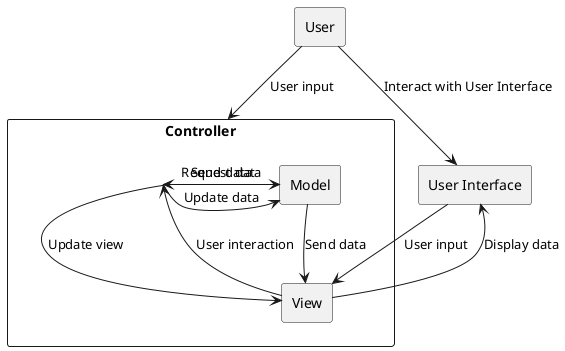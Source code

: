 @startuml
skinparam componentStyle uml2

rectangle "User" as User

rectangle "Controller" as Controller {
  User --> Controller : User input
  Controller --> Model : Update data
  Controller --> View : Update view
}

rectangle "Model" as Model {
  Controller --> Model : Request data
  Model --> Controller : Send data
}

rectangle "View" as View {
  Model --> View : Send data
  View --> Controller : User interaction
}

rectangle "User Interface" as UserInterface {
  View --> UserInterface : Display data
  UserInterface --> View : User input
}

User --> UserInterface : Interact with User Interface

@enduml
